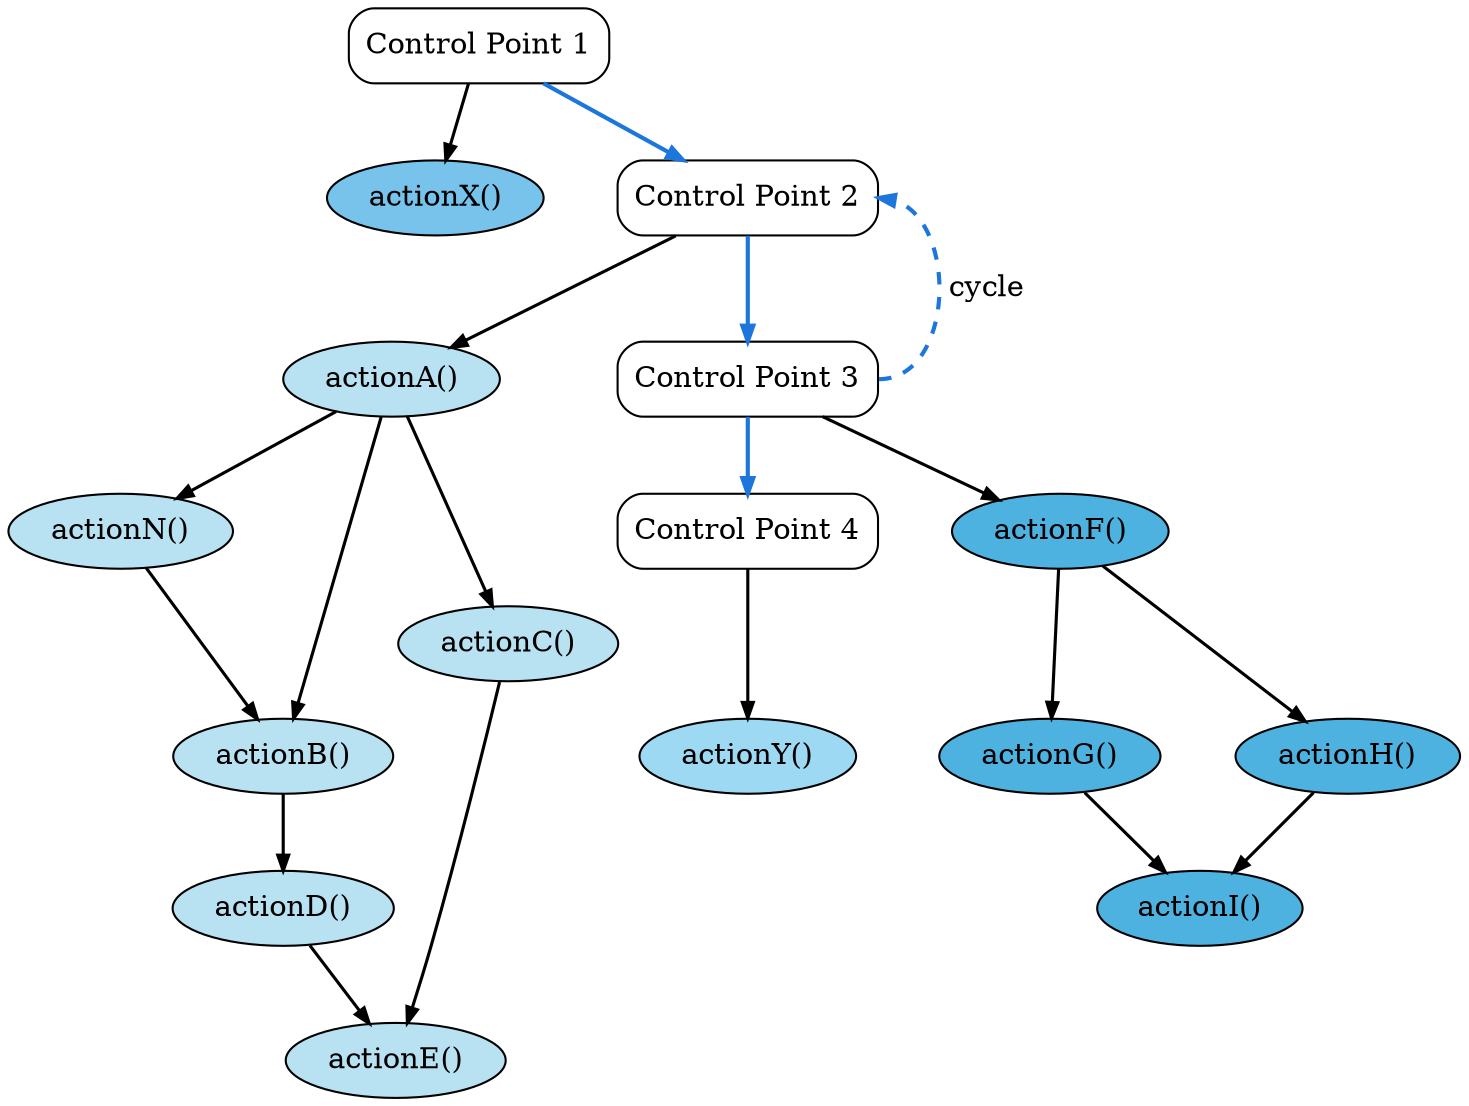 digraph "graph" {
	graph [nodesep=.5];
	node [color=black,
		fillcolor=lightgrey,
		fontcolor=black,
		shape=ellipse
	];
	edge [arrowhead=normal,
		arrowsize=0.75,
		arrowtail=normal,
		color=black,
		dir=forward,
		fillcolor=black,
		fontcolor=black,
		headport=c,
		tailport=c
	];
	"Control Point 1"	[label="Control Point 1",
		shape=box,
		style=rounded];
	"0x717ac0"	[fillcolor="#77c3ec",
		label="actionX()",
		style=filled];
	"Control Point 1":c -> "0x717ac0":c	[penwidth=1.5];
	"Control Point 2"	[label="Control Point 2",
		shape=box,
		style=rounded];
	"Control Point 1":c -> "Control Point 2":c	[color="#1d76db",
		fillcolor="#1d76db",
		style=bold];
	"0x717b20"	[fillcolor="#b8e2f2",
		label="actionA()",
		style=filled];
	"Control Point 2":c -> "0x717b20":c	[penwidth=1.5];
	"Control Point 3"	[label="Control Point 3",
		shape=box,
		style=rounded];
	"Control Point 2":c -> "Control Point 3":c	[color="#1d76db",
		fillcolor="#1d76db",
		style=bold];
	"0x717b80"	[fillcolor="#b8e2f2",
		label="actionB()",
		style=filled];
	"0x717b20":c -> "0x717b80":c	[penwidth=1.5];
	"0x717be0"	[fillcolor="#b8e2f2",
		label="actionC()",
		style=filled];
	"0x717b20":c -> "0x717be0":c	[penwidth=1.5];
	"0x717ee0"	[fillcolor="#b8e2f2",
		label="actionN()",
		style=filled];
	"0x717b20":c -> "0x717ee0":c	[penwidth=1.5];
	"0x717c40"	[fillcolor="#b8e2f2",
		label="actionD()",
		style=filled];
	"0x717b80":c -> "0x717c40":c	[penwidth=1.5];
	"0x717ca0"	[fillcolor="#b8e2f2",
		label="actionE()",
		style=filled];
	"0x717be0":c -> "0x717ca0":c	[penwidth=1.5];
	"0x717c40":c -> "0x717ca0":c	[penwidth=1.5];
	"0x717ee0":c -> "0x717b80":c	[penwidth=1.5];
	"Control Point 3":e -> "Control Point 2":e	[color="#1d76db",
		fillcolor="#1d76db",
		label=" cycle",
		style="dashed,bold"];
	"0x717d00"	[fillcolor="#4eb2e0",
		label="actionF()",
		style=filled];
	"Control Point 3":c -> "0x717d00":c	[penwidth=1.5];
	"Control Point 4"	[label="Control Point 4",
		shape=box,
		style=rounded];
	"Control Point 3":c -> "Control Point 4":c	[color="#1d76db",
		fillcolor="#1d76db",
		style=bold];
	"0x717d60"	[fillcolor="#4eb2e0",
		label="actionG()",
		style=filled];
	"0x717d00":c -> "0x717d60":c	[penwidth=1.5];
	"0x717dc0"	[fillcolor="#4eb2e0",
		label="actionH()",
		style=filled];
	"0x717d00":c -> "0x717dc0":c	[penwidth=1.5];
	"0x717e20"	[fillcolor="#4eb2e0",
		label="actionI()",
		style=filled];
	"0x717d60":c -> "0x717e20":c	[penwidth=1.5];
	"0x717dc0":c -> "0x717e20":c	[penwidth=1.5];
	"0x717e80"	[fillcolor="#9dd9f3",
		label="actionY()",
		style=filled];
	"Control Point 4":c -> "0x717e80":c	[penwidth=1.5];
}
